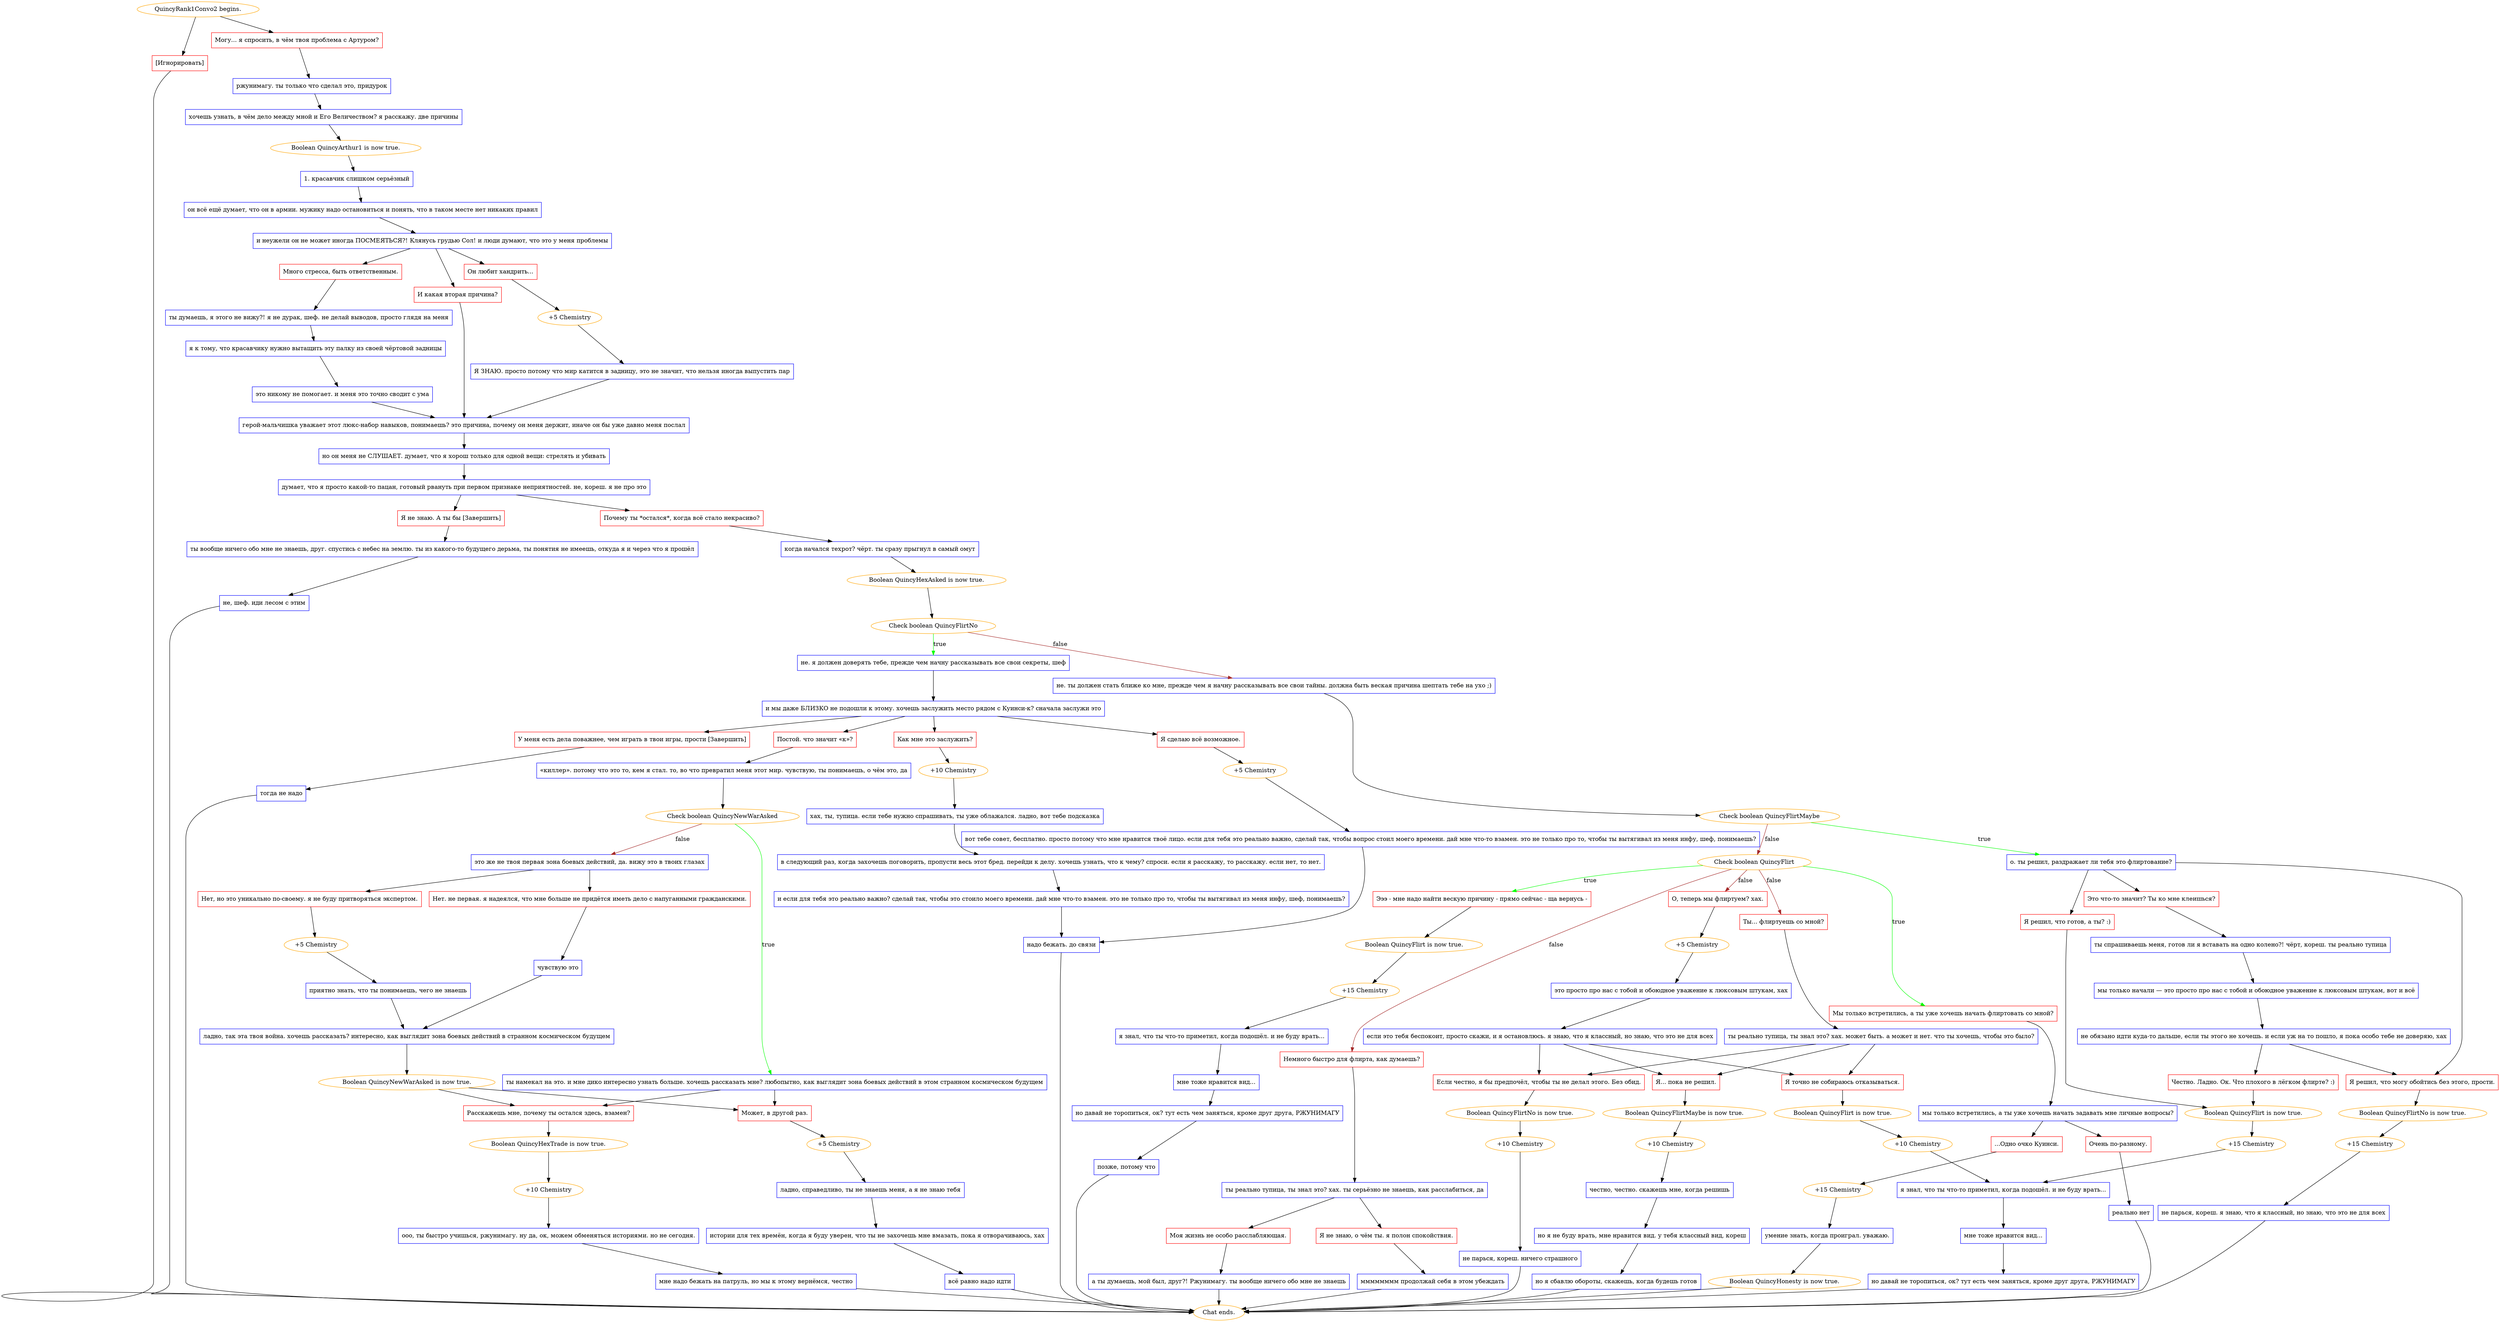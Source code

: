 digraph {
	"QuincyRank1Convo2 begins." [color=orange];
		"QuincyRank1Convo2 begins." -> j1118240478;
		"QuincyRank1Convo2 begins." -> j3456118237;
	j1118240478 [label="Могу... я спросить, в чём твоя проблема с Артуром?",shape=box,color=red];
		j1118240478 -> j1368189704;
	j3456118237 [label="[Игнорировать]",shape=box,color=red];
		j3456118237 -> "Chat ends.";
	j1368189704 [label="ржунимагу. ты только что сделал это, придурок",shape=box,color=blue];
		j1368189704 -> j3124792331;
	"Chat ends." [color=orange];
	j3124792331 [label="хочешь узнать, в чём дело между мной и Его Величеством? я расскажу. две причины",shape=box,color=blue];
		j3124792331 -> j1571218704;
	j1571218704 [label="Boolean QuincyArthur1 is now true.",color=orange];
		j1571218704 -> j233816981;
	j233816981 [label="1. красавчик слишком серьёзный",shape=box,color=blue];
		j233816981 -> j2778780156;
	j2778780156 [label="он всё ещё думает, что он в армии. мужику надо остановиться и понять, что в таком месте нет никаких правил",shape=box,color=blue];
		j2778780156 -> j3039999146;
	j3039999146 [label="и неужели он не может иногда ПОСМЕЯТЬСЯ?! Клянусь грудью Сол! и люди думают, что это у меня проблемы",shape=box,color=blue];
		j3039999146 -> j3482219829;
		j3039999146 -> j261836872;
		j3039999146 -> j1034608307;
	j3482219829 [label="Много стресса, быть ответственным.",shape=box,color=red];
		j3482219829 -> j1417049007;
	j261836872 [label="Он любит хандрить...",shape=box,color=red];
		j261836872 -> j4256074211;
	j1034608307 [label="И какая вторая причина?",shape=box,color=red];
		j1034608307 -> j3265500135;
	j1417049007 [label="ты думаешь, я этого не вижу?! я не дурак, шеф. не делай выводов, просто глядя на меня",shape=box,color=blue];
		j1417049007 -> j3226941658;
	j4256074211 [label="+5 Chemistry",color=orange];
		j4256074211 -> j2548660812;
	j3265500135 [label="герой-мальчишка уважает этот люкс-набор навыков, понимаешь? это причина, почему он меня держит, иначе он бы уже давно меня послал",shape=box,color=blue];
		j3265500135 -> j1215448132;
	j3226941658 [label="я к тому, что красавчику нужно вытащить эту палку из своей чёртовой задницы",shape=box,color=blue];
		j3226941658 -> j1394547674;
	j2548660812 [label="Я ЗНАЮ. просто потому что мир катится в задницу, это не значит, что нельзя иногда выпустить пар",shape=box,color=blue];
		j2548660812 -> j3265500135;
	j1215448132 [label="но он меня не СЛУШАЕТ. думает, что я хорош только для одной вещи: стрелять и убивать",shape=box,color=blue];
		j1215448132 -> j3907450181;
	j1394547674 [label="это никому не помогает. и меня это точно сводит с ума",shape=box,color=blue];
		j1394547674 -> j3265500135;
	j3907450181 [label="думает, что я просто какой-то пацан, готовый рвануть при первом признаке неприятностей. не, кореш. я не про это",shape=box,color=blue];
		j3907450181 -> j3807397677;
		j3907450181 -> j1141349692;
	j3807397677 [label="Почему ты *остался*, когда всё стало некрасиво?",shape=box,color=red];
		j3807397677 -> j99110089;
	j1141349692 [label="Я не знаю. А ты бы [Завершить]",shape=box,color=red];
		j1141349692 -> j3448792396;
	j99110089 [label="когда начался техрот? чёрт. ты сразу прыгнул в самый омут",shape=box,color=blue];
		j99110089 -> j1401596010;
	j3448792396 [label="ты вообще ничего обо мне не знаешь, друг. спустись с небес на землю. ты из какого-то будущего дерьма, ты понятия не имеешь, откуда я и через что я прошёл",shape=box,color=blue];
		j3448792396 -> j4224479211;
	j1401596010 [label="Boolean QuincyHexAsked is now true.",color=orange];
		j1401596010 -> j2047830210;
	j4224479211 [label="не, шеф. иди лесом с этим",shape=box,color=blue];
		j4224479211 -> "Chat ends.";
	j2047830210 [label="Check boolean QuincyFlirtNo",color=orange];
		j2047830210 -> j452727077 [label=true,color=green];
		j2047830210 -> j3135766546 [label=false,color=brown];
	j452727077 [label="не. я должен доверять тебе, прежде чем начну рассказывать все свои секреты, шеф",shape=box,color=blue];
		j452727077 -> j3994627508;
	j3135766546 [label="не. ты должен стать ближе ко мне, прежде чем я начну рассказывать все свои тайны. должна быть веская причина шептать тебе на ухо ;)",shape=box,color=blue];
		j3135766546 -> j312864714;
	j3994627508 [label="и мы даже БЛИЗКО не подошли к этому. хочешь заслужить место рядом с Куинси-к? сначала заслужи это",shape=box,color=blue];
		j3994627508 -> j2425971751;
		j3994627508 -> j1579157764;
		j3994627508 -> j3283037087;
		j3994627508 -> j2090653713;
	j312864714 [label="Check boolean QuincyFlirtMaybe",color=orange];
		j312864714 -> j2046565061 [label=true,color=green];
		j312864714 -> j1749849566 [label=false,color=brown];
	j2425971751 [label="Я сделаю всё возможное.",shape=box,color=red];
		j2425971751 -> j3548404456;
	j1579157764 [label="Как мне это заслужить?",shape=box,color=red];
		j1579157764 -> j3071616386;
	j3283037087 [label="Постой. что значит «к»?",shape=box,color=red];
		j3283037087 -> j93667440;
	j2090653713 [label="У меня есть дела поважнее, чем играть в твои игры, прости [Завершить]",shape=box,color=red];
		j2090653713 -> j942775283;
	j2046565061 [label="о. ты решил, раздражает ли тебя это флиртование?",shape=box,color=blue];
		j2046565061 -> j3799400298;
		j2046565061 -> j491334391;
		j2046565061 -> j450322221;
	j1749849566 [label="Check boolean QuincyFlirt",color=orange];
		j1749849566 -> j3595109229 [label=true,color=green];
		j1749849566 -> j170437546 [label=true,color=green];
		j1749849566 -> j886535039 [label=false,color=brown];
		j1749849566 -> j3413055262 [label=false,color=brown];
		j1749849566 -> j93108547 [label=false,color=brown];
	j3548404456 [label="+5 Chemistry",color=orange];
		j3548404456 -> j1219515809;
	j3071616386 [label="+10 Chemistry",color=orange];
		j3071616386 -> j2516787286;
	j93667440 [label="«киллер». потому что это то, кем я стал. то, во что превратил меня этот мир. чувствую, ты понимаешь, о чём это, да",shape=box,color=blue];
		j93667440 -> j1301339131;
	j942775283 [label="тогда не надо",shape=box,color=blue];
		j942775283 -> "Chat ends.";
	j3799400298 [label="Это что-то значит? Ты ко мне клеишься?",shape=box,color=red];
		j3799400298 -> j4053773014;
	j491334391 [label="Я решил, что готов, а ты? :)",shape=box,color=red];
		j491334391 -> j750903391;
	j450322221 [label="Я решил, что могу обойтись без этого, прости.",shape=box,color=red];
		j450322221 -> j1703026429;
	j3595109229 [label="Эээ - мне надо найти вескую причину - прямо сейчас - ща вернусь -",shape=box,color=red];
		j3595109229 -> j2721507682;
	j170437546 [label="Мы только встретились, а ты уже хочешь начать флиртовать со мной?",shape=box,color=red];
		j170437546 -> j2946637455;
	j886535039 [label="Немного быстро для флирта, как думаешь?",shape=box,color=red];
		j886535039 -> j3673373108;
	j3413055262 [label="Ты... флиртуешь со мной?",shape=box,color=red];
		j3413055262 -> j875472530;
	j93108547 [label="О, теперь мы флиртуем? хах.",shape=box,color=red];
		j93108547 -> j1266233620;
	j1219515809 [label="вот тебе совет, бесплатно. просто потому что мне нравится твоё лицо. если для тебя это реально важно, сделай так, чтобы вопрос стоил моего времени. дай мне что-то взамен. это не только про то, чтобы ты вытягивал из меня инфу, шеф, понимаешь?",shape=box,color=blue];
		j1219515809 -> j240338329;
	j2516787286 [label="хах, ты, тупица. если тебе нужно спрашивать, ты уже облажался. ладно, вот тебе подсказка",shape=box,color=blue];
		j2516787286 -> j971477624;
	j1301339131 [label="Check boolean QuincyNewWarAsked",color=orange];
		j1301339131 -> j1797599071 [label=true,color=green];
		j1301339131 -> j619889188 [label=false,color=brown];
	j4053773014 [label="ты спрашиваешь меня, готов ли я вставать на одно колено?! чёрт, кореш. ты реально тупица",shape=box,color=blue];
		j4053773014 -> j1639603361;
	j750903391 [label="Boolean QuincyFlirt is now true.",color=orange];
		j750903391 -> j3912059296;
	j1703026429 [label="Boolean QuincyFlirtNo is now true.",color=orange];
		j1703026429 -> j1136503159;
	j2721507682 [label="Boolean QuincyFlirt is now true.",color=orange];
		j2721507682 -> j559833382;
	j2946637455 [label="мы только встретились, а ты уже хочешь начать задавать мне личные вопросы?",shape=box,color=blue];
		j2946637455 -> j3805910176;
		j2946637455 -> j3237926606;
	j3673373108 [label="ты реально тупица, ты знал это? хах. ты серьёзно не знаешь, как расслабиться, да",shape=box,color=blue];
		j3673373108 -> j538174209;
		j3673373108 -> j4288434867;
	j875472530 [label="ты реально тупица, ты знал это? хах. может быть. а может и нет. что ты хочешь, чтобы это было?",shape=box,color=blue];
		j875472530 -> j2382375872;
		j875472530 -> j930045640;
		j875472530 -> j1056822950;
	j1266233620 [label="+5 Chemistry",color=orange];
		j1266233620 -> j897399946;
	j240338329 [label="надо бежать. до связи",shape=box,color=blue];
		j240338329 -> "Chat ends.";
	j971477624 [label="в следующий раз, когда захочешь поговорить, пропусти весь этот бред. перейди к делу. хочешь узнать, что к чему? спроси. если я расскажу, то расскажу. если нет, то нет.",shape=box,color=blue];
		j971477624 -> j3664445245;
	j1797599071 [label="ты намекал на это. и мне дико интересно узнать больше. хочешь рассказать мне? любопытно, как выглядит зона боевых действий в этом странном космическом будущем",shape=box,color=blue];
		j1797599071 -> j1746251387;
		j1797599071 -> j887278918;
	j619889188 [label="это же не твоя первая зона боевых действий, да. вижу это в твоих глазах",shape=box,color=blue];
		j619889188 -> j3749937592;
		j619889188 -> j2364277922;
	j1639603361 [label="мы только начали — это просто про нас с тобой и обоюдное уважение к люксовым штукам, вот и всё",shape=box,color=blue];
		j1639603361 -> j2692836305;
	j3912059296 [label="+15 Chemistry",color=orange];
		j3912059296 -> j3376273280;
	j1136503159 [label="+15 Chemistry",color=orange];
		j1136503159 -> j1878195241;
	j559833382 [label="+15 Chemistry",color=orange];
		j559833382 -> j829979108;
	j3805910176 [label="...Одно очко Куинси.",shape=box,color=red];
		j3805910176 -> j1948323100;
	j3237926606 [label="Очень по-разному.",shape=box,color=red];
		j3237926606 -> j1420757432;
	j538174209 [label="Моя жизнь не особо расслабляющая.",shape=box,color=red];
		j538174209 -> j2223701093;
	j4288434867 [label="Я не знаю, о чём ты. я полон спокойствия.",shape=box,color=red];
		j4288434867 -> j2140303626;
	j2382375872 [label="Я точно не собираюсь отказываться.",shape=box,color=red];
		j2382375872 -> j449450101;
	j930045640 [label="Я... пока не решил.",shape=box,color=red];
		j930045640 -> j82316945;
	j1056822950 [label="Если честно, я бы предпочёл, чтобы ты не делал этого. Без обид.",shape=box,color=red];
		j1056822950 -> j1665672073;
	j897399946 [label="это просто про нас с тобой и обоюдное уважение к люксовым штукам, хах",shape=box,color=blue];
		j897399946 -> j642158736;
	j3664445245 [label="и если для тебя это реально важно? сделай так, чтобы это стоило моего времени. дай мне что-то взамен. это не только про то, чтобы ты вытягивал из меня инфу, шеф, понимаешь?",shape=box,color=blue];
		j3664445245 -> j240338329;
	j1746251387 [label="Расскажешь мне, почему ты остался здесь, взамен?",shape=box,color=red];
		j1746251387 -> j41023542;
	j887278918 [label="Может, в другой раз.",shape=box,color=red];
		j887278918 -> j1251417440;
	j3749937592 [label="Нет. не первая. я надеялся, что мне больше не придётся иметь дело с напуганными гражданскими.",shape=box,color=red];
		j3749937592 -> j1405684104;
	j2364277922 [label="Нет, но это уникально по-своему. я не буду притворяться экспертом.",shape=box,color=red];
		j2364277922 -> j962473266;
	j2692836305 [label="не обязано идти куда-то дальше, если ты этого не хочешь. и если уж на то пошло, я пока особо тебе не доверяю, хах",shape=box,color=blue];
		j2692836305 -> j2930579464;
		j2692836305 -> j450322221;
	j3376273280 [label="я знал, что ты что-то приметил, когда подошёл. и не буду врать...",shape=box,color=blue];
		j3376273280 -> j1068112240;
	j1878195241 [label="не парься, кореш. я знаю, что я классный, но знаю, что это не для всех",shape=box,color=blue];
		j1878195241 -> "Chat ends.";
	j829979108 [label="я знал, что ты что-то приметил, когда подошёл. и не буду врать...",shape=box,color=blue];
		j829979108 -> j549651790;
	j1948323100 [label="+15 Chemistry",color=orange];
		j1948323100 -> j673284406;
	j1420757432 [label="реально нет",shape=box,color=blue];
		j1420757432 -> "Chat ends.";
	j2223701093 [label="а ты думаешь, мой был, друг?! Ржунимагу. ты вообще ничего обо мне не знаешь",shape=box,color=blue];
		j2223701093 -> "Chat ends.";
	j2140303626 [label="мммммммм продолжай себя в этом убеждать",shape=box,color=blue];
		j2140303626 -> "Chat ends.";
	j449450101 [label="Boolean QuincyFlirt is now true.",color=orange];
		j449450101 -> j2188640642;
	j82316945 [label="Boolean QuincyFlirtMaybe is now true.",color=orange];
		j82316945 -> j1188266025;
	j1665672073 [label="Boolean QuincyFlirtNo is now true.",color=orange];
		j1665672073 -> j2333013204;
	j642158736 [label="если это тебя беспокоит, просто скажи, и я остановлюсь. я знаю, что я классный, но знаю, что это не для всех",shape=box,color=blue];
		j642158736 -> j2382375872;
		j642158736 -> j930045640;
		j642158736 -> j1056822950;
	j41023542 [label="Boolean QuincyHexTrade is now true.",color=orange];
		j41023542 -> j1464041516;
	j1251417440 [label="+5 Chemistry",color=orange];
		j1251417440 -> j953515956;
	j1405684104 [label="чувствую это",shape=box,color=blue];
		j1405684104 -> j2938932228;
	j962473266 [label="+5 Chemistry",color=orange];
		j962473266 -> j1034400831;
	j2930579464 [label="Честно. Ладно. Ок. Что плохого в лёгком флирте? :)",shape=box,color=red];
		j2930579464 -> j750903391;
	j1068112240 [label="мне тоже нравится вид...",shape=box,color=blue];
		j1068112240 -> j1240215756;
	j549651790 [label="мне тоже нравится вид...",shape=box,color=blue];
		j549651790 -> j804232087;
	j673284406 [label="умение знать, когда проиграл. уважаю.",shape=box,color=blue];
		j673284406 -> j4153838995;
	j2188640642 [label="+10 Chemistry",color=orange];
		j2188640642 -> j3376273280;
	j1188266025 [label="+10 Chemistry",color=orange];
		j1188266025 -> j397084531;
	j2333013204 [label="+10 Chemistry",color=orange];
		j2333013204 -> j2577478718;
	j1464041516 [label="+10 Chemistry",color=orange];
		j1464041516 -> j768085856;
	j953515956 [label="ладно, справедливо, ты не знаешь меня, а я не знаю тебя",shape=box,color=blue];
		j953515956 -> j3989379918;
	j2938932228 [label="ладно, так эта твоя война. хочешь рассказать? интересно, как выглядит зона боевых действий в странном космическом будущем",shape=box,color=blue];
		j2938932228 -> j661393063;
	j1034400831 [label="приятно знать, что ты понимаешь, чего не знаешь",shape=box,color=blue];
		j1034400831 -> j2938932228;
	j1240215756 [label="но давай не торопиться, ок? тут есть чем заняться, кроме друг друга, РЖУНИМАГУ",shape=box,color=blue];
		j1240215756 -> "Chat ends.";
	j804232087 [label="но давай не торопиться, ок? тут есть чем заняться, кроме друг друга, РЖУНИМАГУ",shape=box,color=blue];
		j804232087 -> j1675227696;
	j4153838995 [label="Boolean QuincyHonesty is now true.",color=orange];
		j4153838995 -> "Chat ends.";
	j397084531 [label="честно, честно. скажешь мне, когда решишь",shape=box,color=blue];
		j397084531 -> j73284626;
	j2577478718 [label="не парься, кореш. ничего страшного",shape=box,color=blue];
		j2577478718 -> "Chat ends.";
	j768085856 [label="ооо, ты быстро учишься, ржунимагу. ну да, ок, можем обменяться историями. но не сегодня.",shape=box,color=blue];
		j768085856 -> j3849954976;
	j3989379918 [label="истории для тех времён, когда я буду уверен, что ты не захочешь мне вмазать, пока я отворачиваюсь, хах",shape=box,color=blue];
		j3989379918 -> j2232107719;
	j661393063 [label="Boolean QuincyNewWarAsked is now true.",color=orange];
		j661393063 -> j1746251387;
		j661393063 -> j887278918;
	j1675227696 [label="позже, потому что",shape=box,color=blue];
		j1675227696 -> "Chat ends.";
	j73284626 [label="но я не буду врать, мне нравится вид. у тебя классный вид, кореш",shape=box,color=blue];
		j73284626 -> j335286277;
	j3849954976 [label="мне надо бежать на патруль, но мы к этому вернёмся, честно",shape=box,color=blue];
		j3849954976 -> "Chat ends.";
	j2232107719 [label="всё равно надо идти",shape=box,color=blue];
		j2232107719 -> "Chat ends.";
	j335286277 [label="но я сбавлю обороты, скажешь, когда будешь готов",shape=box,color=blue];
		j335286277 -> "Chat ends.";
}